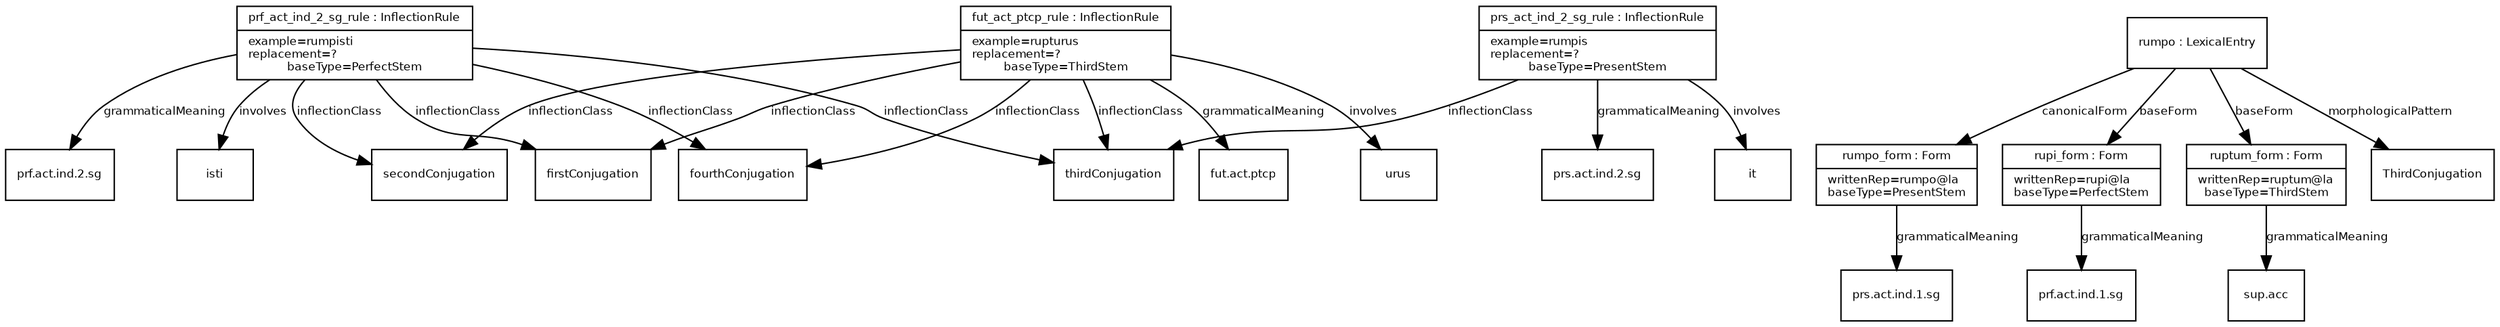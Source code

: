 digraph G {
  fontname = "Bitstream Vera Sans"
    fontsize = 8

    node [
      fontname = "Bitstream Vera Sans"
      fontsize = 8
      shape = "record"
    ]

    edge [
      fontname = "Bitstream Vera Sans"
      fontsize = 8
    ]
 
firstConjugation [ label="{firstConjugation}" ]
prf_act_ind_2_sg_rule -> firstConjugation [ label="inflectionClass" ] 
secondConjugation [ label="{secondConjugation}" ]
prf_act_ind_2_sg_rule -> secondConjugation [ label="inflectionClass" ] 
thirdConjugation [ label="{thirdConjugation}" ]
prf_act_ind_2_sg_rule -> thirdConjugation [ label="inflectionClass" ] 
fourthConjugation [ label="{fourthConjugation}" ]
prf_act_ind_2_sg_rule -> fourthConjugation [ label="inflectionClass" ] 
prfactind2sg [ label="{prf.act.ind.2.sg}" ]
prf_act_ind_2_sg_rule -> prfactind2sg [ label="grammaticalMeaning" ] 
isti [ label="{isti}" ]
prf_act_ind_2_sg_rule -> isti [ label="involves" ] 
prf_act_ind_2_sg_rule [ label="{prf_act_ind_2_sg_rule : InflectionRule|example=rumpisti\lreplacement=?\lbaseType=PerfectStem}" ]
fut_act_ptcp_rule -> firstConjugation [ label="inflectionClass" ] 
fut_act_ptcp_rule -> secondConjugation [ label="inflectionClass" ] 
fut_act_ptcp_rule -> thirdConjugation [ label="inflectionClass" ] 
fut_act_ptcp_rule -> fourthConjugation [ label="inflectionClass" ] 
futactptcp [ label="{fut.act.ptcp}" ]
fut_act_ptcp_rule -> futactptcp [ label="grammaticalMeaning" ] 
urus [ label="{urus}" ]
fut_act_ptcp_rule -> urus [ label="involves" ] 
fut_act_ptcp_rule [ label="{fut_act_ptcp_rule : InflectionRule|example=rupturus\lreplacement=?\lbaseType=ThirdStem}" ]
prsactind1sg [ label="{prs.act.ind.1.sg}" ]
rumpo_form -> prsactind1sg [ label="grammaticalMeaning" ] 
rumpo_form [ label="{rumpo_form : Form|writtenRep=rumpo@la\lbaseType=PresentStem}" ]
rumpo -> rumpo_form [ label="canonicalForm" ] 
prfactind1sg [ label="{prf.act.ind.1.sg}" ]
rupi_form -> prfactind1sg [ label="grammaticalMeaning" ] 
rupi_form [ label="{rupi_form : Form|writtenRep=rupi@la\lbaseType=PerfectStem}" ]
rumpo -> rupi_form [ label="baseForm" ] 
supacc [ label="{sup.acc}" ]
ruptum_form -> supacc [ label="grammaticalMeaning" ] 
ruptum_form [ label="{ruptum_form : Form|writtenRep=ruptum@la\lbaseType=ThirdStem}" ]
rumpo -> ruptum_form [ label="baseForm" ] 
ThirdConjugation [ label="{ThirdConjugation}" ]
rumpo -> ThirdConjugation [ label="morphologicalPattern" ] 
rumpo [ label="{rumpo : LexicalEntry}" ]
prs_act_ind_2_sg_rule -> thirdConjugation [ label="inflectionClass" ] 
prsactind2sg [ label="{prs.act.ind.2.sg}" ]
prs_act_ind_2_sg_rule -> prsactind2sg [ label="grammaticalMeaning" ] 
it [ label="{it}" ]
prs_act_ind_2_sg_rule -> it [ label="involves" ] 
prs_act_ind_2_sg_rule [ label="{prs_act_ind_2_sg_rule : InflectionRule|example=rumpis\lreplacement=?\lbaseType=PresentStem}" ]
}
